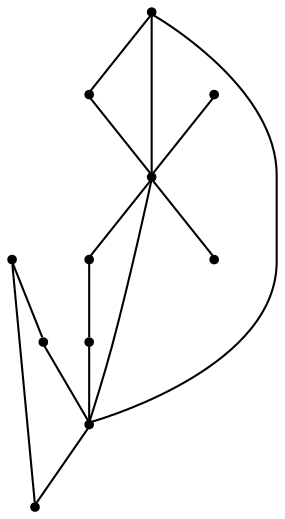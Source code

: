 graph {
  node [shape=point,comment="{\"directed\":false,\"doi\":\"10.1007/3-540-37623-2_23\",\"figure\":\"1 (2)\"}"]

  v0 [pos="757.4219088454811,1513.5780276674222"]
  v1 [pos="487.5667986593224,1567.3422437725653"]
  v2 [pos="703.4132449687771,1647.8186231670966"]
  v3 [pos="595.4887183381896,1728.4398339011461"]
  v4 [pos="595.557166716892,1853.887234312116"]
  v5 [pos="568.4109784544482,1674.5766899802477"]
  v6 [pos="568.4964673956142,1800.0631910381903"]
  v7 [pos="541.4529993893652,1406.0635191021552"]
  v8 [pos="325.57358467827817,1800.0095945416083"]
  v9 [pos="379.5295690549775,1459.777699094831"]
  v10 [pos="325.50990511369815,1459.6908511537501"]

  v0 -- v4 [id="-1",pos="757.4219088454811,1513.5780276674222 793.4912477568517,1513.6723142681708 793.4912477568517,1513.6723142681708 793.4912477568517,1513.6723142681708 793.4912477568517,1853.8914304791083 793.4912477568517,1853.8914304791083 793.4912477568517,1853.8914304791083 595.557166716892,1853.887234312116 595.557166716892,1853.887234312116 595.557166716892,1853.887234312116"]
  v10 -- v9 [id="-4",pos="325.50990511369815,1459.6908511537501 379.5295690549775,1459.777699094831 379.5295690549775,1459.777699094831 379.5295690549775,1459.777699094831"]
  v6 -- v9 [id="-6",pos="568.4964673956142,1800.0631910381903 379.62443666391744,1764.3567981141996 379.62443666391744,1764.3567981141996 379.62443666391744,1764.3567981141996 379.5295690549775,1459.777699094831 379.5295690549775,1459.777699094831 379.5295690549775,1459.777699094831"]
  v5 -- v6 [id="-16",pos="568.4109784544482,1674.5766899802477 568.4964673956142,1800.0631910381903 568.4964673956142,1800.0631910381903 568.4964673956142,1800.0631910381903"]
  v5 -- v7 [id="-17",pos="568.4109784544482,1674.5766899802477 541.4529993893652,1406.0635191021552 541.4529993893652,1406.0635191021552 541.4529993893652,1406.0635191021552"]
  v3 -- v6 [id="-19",pos="595.4887183381896,1728.4398339011461 568.4964673956142,1800.0631910381903 568.4964673956142,1800.0631910381903 568.4964673956142,1800.0631910381903"]
  v5 -- v0 [id="-20",pos="568.4109784544482,1674.5766899802477 595.553097328841,1513.6723142681708 595.553097328841,1513.6723142681708 595.553097328841,1513.6723142681708 757.4219088454811,1513.5780276674222 757.4219088454811,1513.5780276674222 757.4219088454811,1513.5780276674222"]
  v10 -- v8 [id="-21",pos="325.50990511369815,1459.6908511537501 325.57358467827817,1800.0095945416083 325.57358467827817,1800.0095945416083 325.57358467827817,1800.0095945416083"]
  v5 -- v3 [id="-24",pos="568.4109784544482,1674.5766899802477 595.4887183381896,1728.4398339011461 595.4887183381896,1728.4398339011461 595.4887183381896,1728.4398339011461"]
  v4 -- v6 [id="-26",pos="595.557166716892,1853.887234312116 568.4964673956142,1800.0631910381903 568.4964673956142,1800.0631910381903 568.4964673956142,1800.0631910381903"]
  v1 -- v5 [id="-11",pos="487.5667986593224,1567.3422437725653 433.6086842123151,1567.3889738140692 433.6086842123151,1567.3889738140692 433.6086842123151,1567.3889738140692 433.6086842123151,1674.8263619162828 433.6086842123151,1674.8263619162828 433.6086842123151,1674.8263619162828 568.4109784544482,1674.5766899802477 568.4109784544482,1674.5766899802477 568.4109784544482,1674.5766899802477"]
  v8 -- v6 [id="-14",pos="325.57358467827817,1800.0095945416083 568.4964673956142,1800.0631910381903 568.4964673956142,1800.0631910381903 568.4964673956142,1800.0631910381903"]
  v3 -- v2 [id="-22",pos="595.4887183381896,1728.4398339011461 703.4132449687771,1647.8186231670966 703.4132449687771,1647.8186231670966 703.4132449687771,1647.8186231670966"]
  v2 -- v5 [id="-23",pos="703.4132449687771,1647.8186231670966 568.4109784544482,1674.5766899802477 568.4109784544482,1674.5766899802477 568.4109784544482,1674.5766899802477"]
}